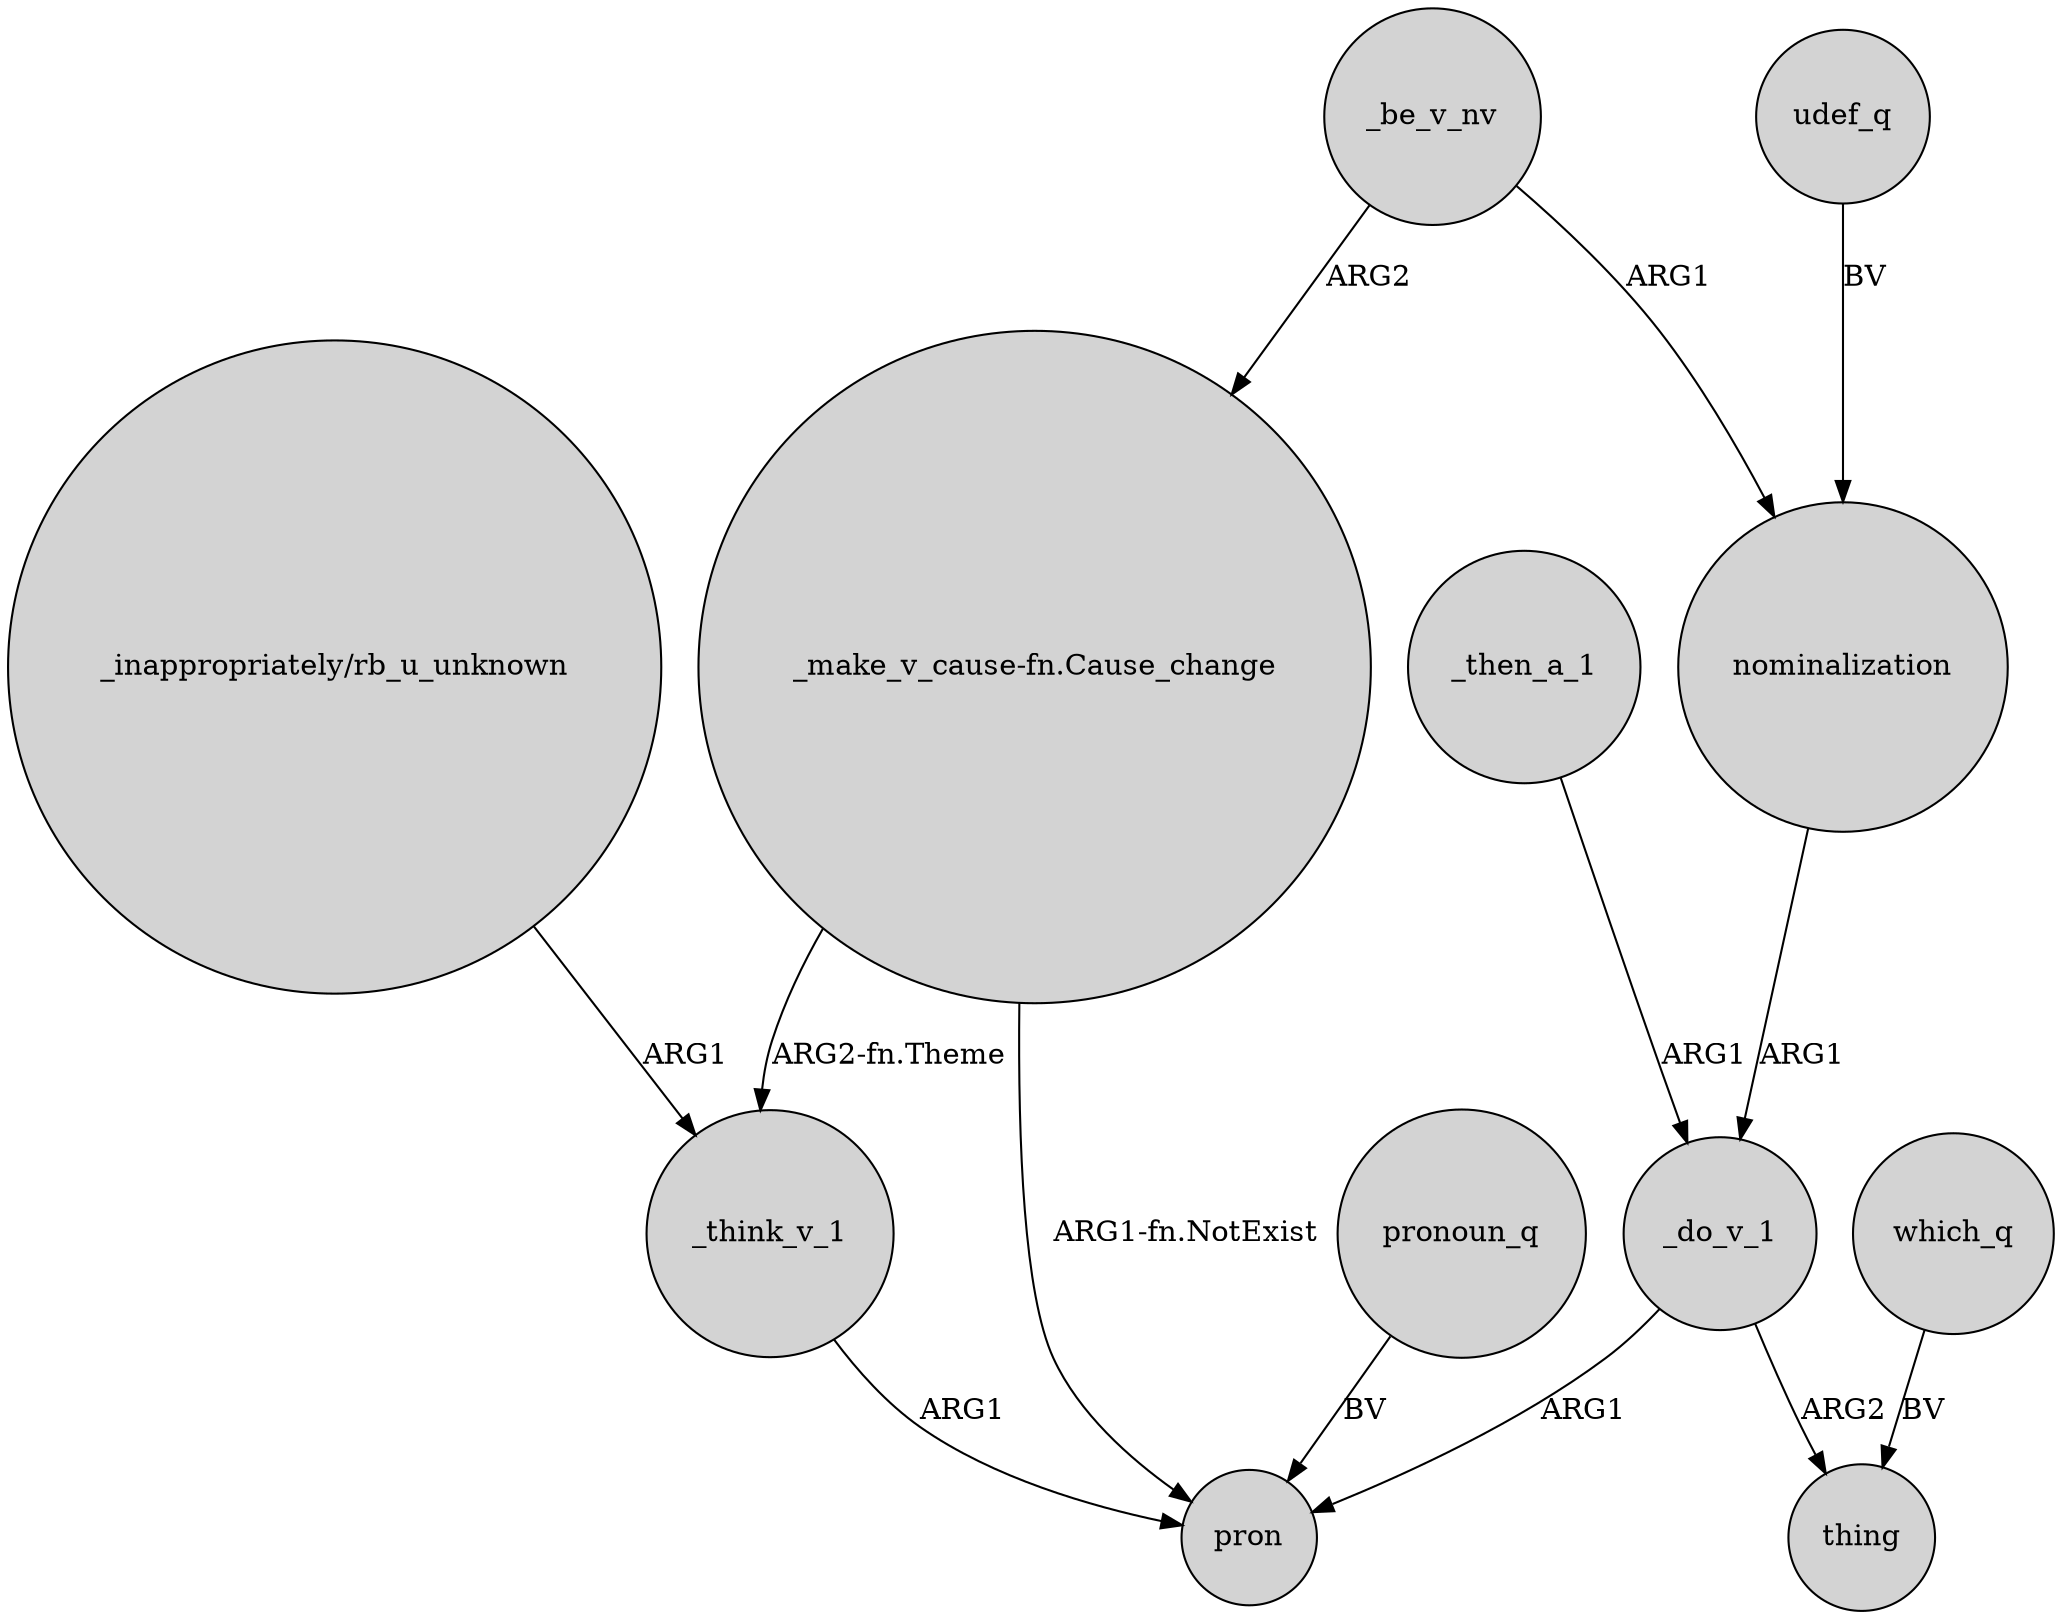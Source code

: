 digraph {
	node [shape=circle style=filled]
	_do_v_1 -> pron [label=ARG1]
	"_make_v_cause-fn.Cause_change" -> _think_v_1 [label="ARG2-fn.Theme"]
	_do_v_1 -> thing [label=ARG2]
	"_make_v_cause-fn.Cause_change" -> pron [label="ARG1-fn.NotExist"]
	_be_v_nv -> "_make_v_cause-fn.Cause_change" [label=ARG2]
	"_inappropriately/rb_u_unknown" -> _think_v_1 [label=ARG1]
	_be_v_nv -> nominalization [label=ARG1]
	_think_v_1 -> pron [label=ARG1]
	_then_a_1 -> _do_v_1 [label=ARG1]
	udef_q -> nominalization [label=BV]
	nominalization -> _do_v_1 [label=ARG1]
	which_q -> thing [label=BV]
	pronoun_q -> pron [label=BV]
}
